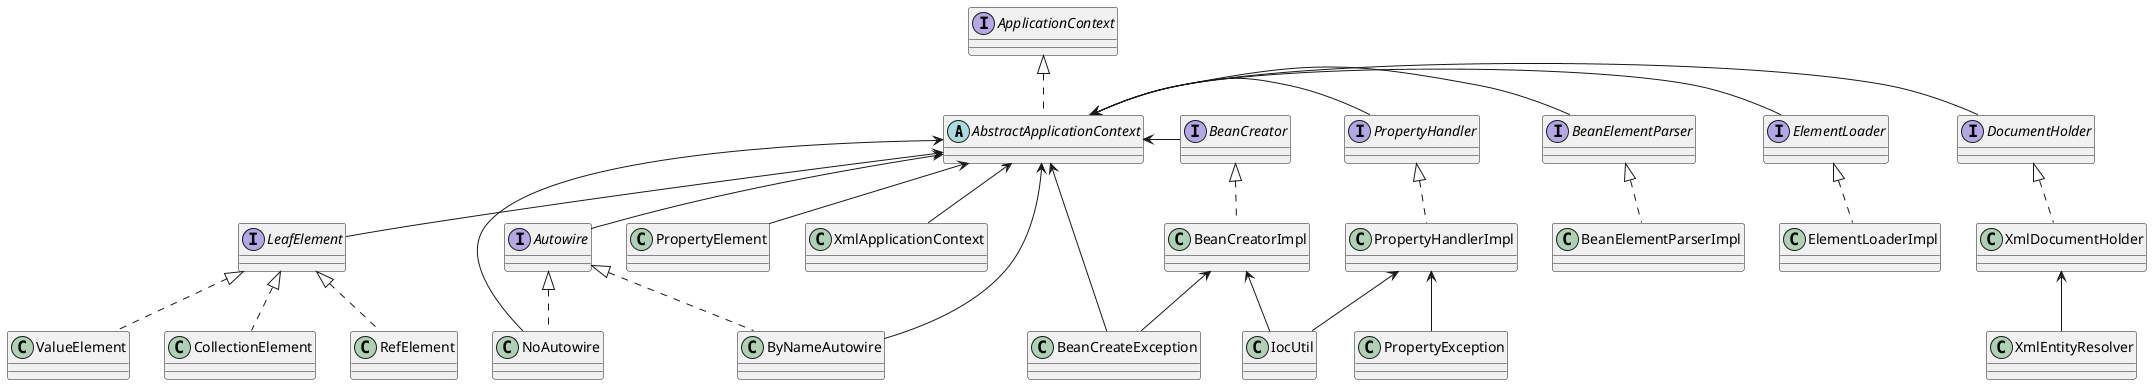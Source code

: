 @startuml

abstract class AbstractApplicationContext

interface ApplicationContext

class XmlApplicationContext


interface BeanCreator

class BeanCreatorImpl

interface PropertyHandler

class PropertyHandlerImpl


class BeanCreateException

class PropertyException

class IocUtil


interface Autowire

class ByNameAutowire

class NoAutowire


interface DocumentHolder

class XmlDocumentHolder

class XmlEntityResolver


interface ElementLoader

class ElementLoaderImpl

interface BeanElementParser

class BeanElementParserImpl

class CollectionElement

interface LeafElement

class PropertyElement

class RefElement

class ValueElement


ApplicationContext <|..AbstractApplicationContext
AbstractApplicationContext <-- XmlApplicationContext
AbstractApplicationContext <- DocumentHolder
AbstractApplicationContext <- ElementLoader
AbstractApplicationContext <- BeanElementParser
AbstractApplicationContext <- BeanCreator
AbstractApplicationContext <- PropertyHandler
AbstractApplicationContext <-- Autowire
AbstractApplicationContext <-- ByNameAutowire
AbstractApplicationContext <-- NoAutowire
AbstractApplicationContext <-- BeanCreateException
AbstractApplicationContext <-- PropertyElement
AbstractApplicationContext <-- LeafElement

BeanCreator <|.. BeanCreatorImpl
PropertyHandler <|.. PropertyHandlerImpl
BeanCreatorImpl <-- BeanCreateException
BeanCreatorImpl <-- IocUtil
PropertyHandlerImpl <-- IocUtil
PropertyHandlerImpl <-- PropertyException
XmlDocumentHolder <-- XmlEntityResolver


Autowire <|.. ByNameAutowire
Autowire <|.. NoAutowire

DocumentHolder <|.. XmlDocumentHolder

ElementLoader <|.. ElementLoaderImpl

BeanElementParser <|.. BeanElementParserImpl

LeafElement <|.. CollectionElement

LeafElement <|.. RefElement

LeafElement <|.. ValueElement


@enduml
